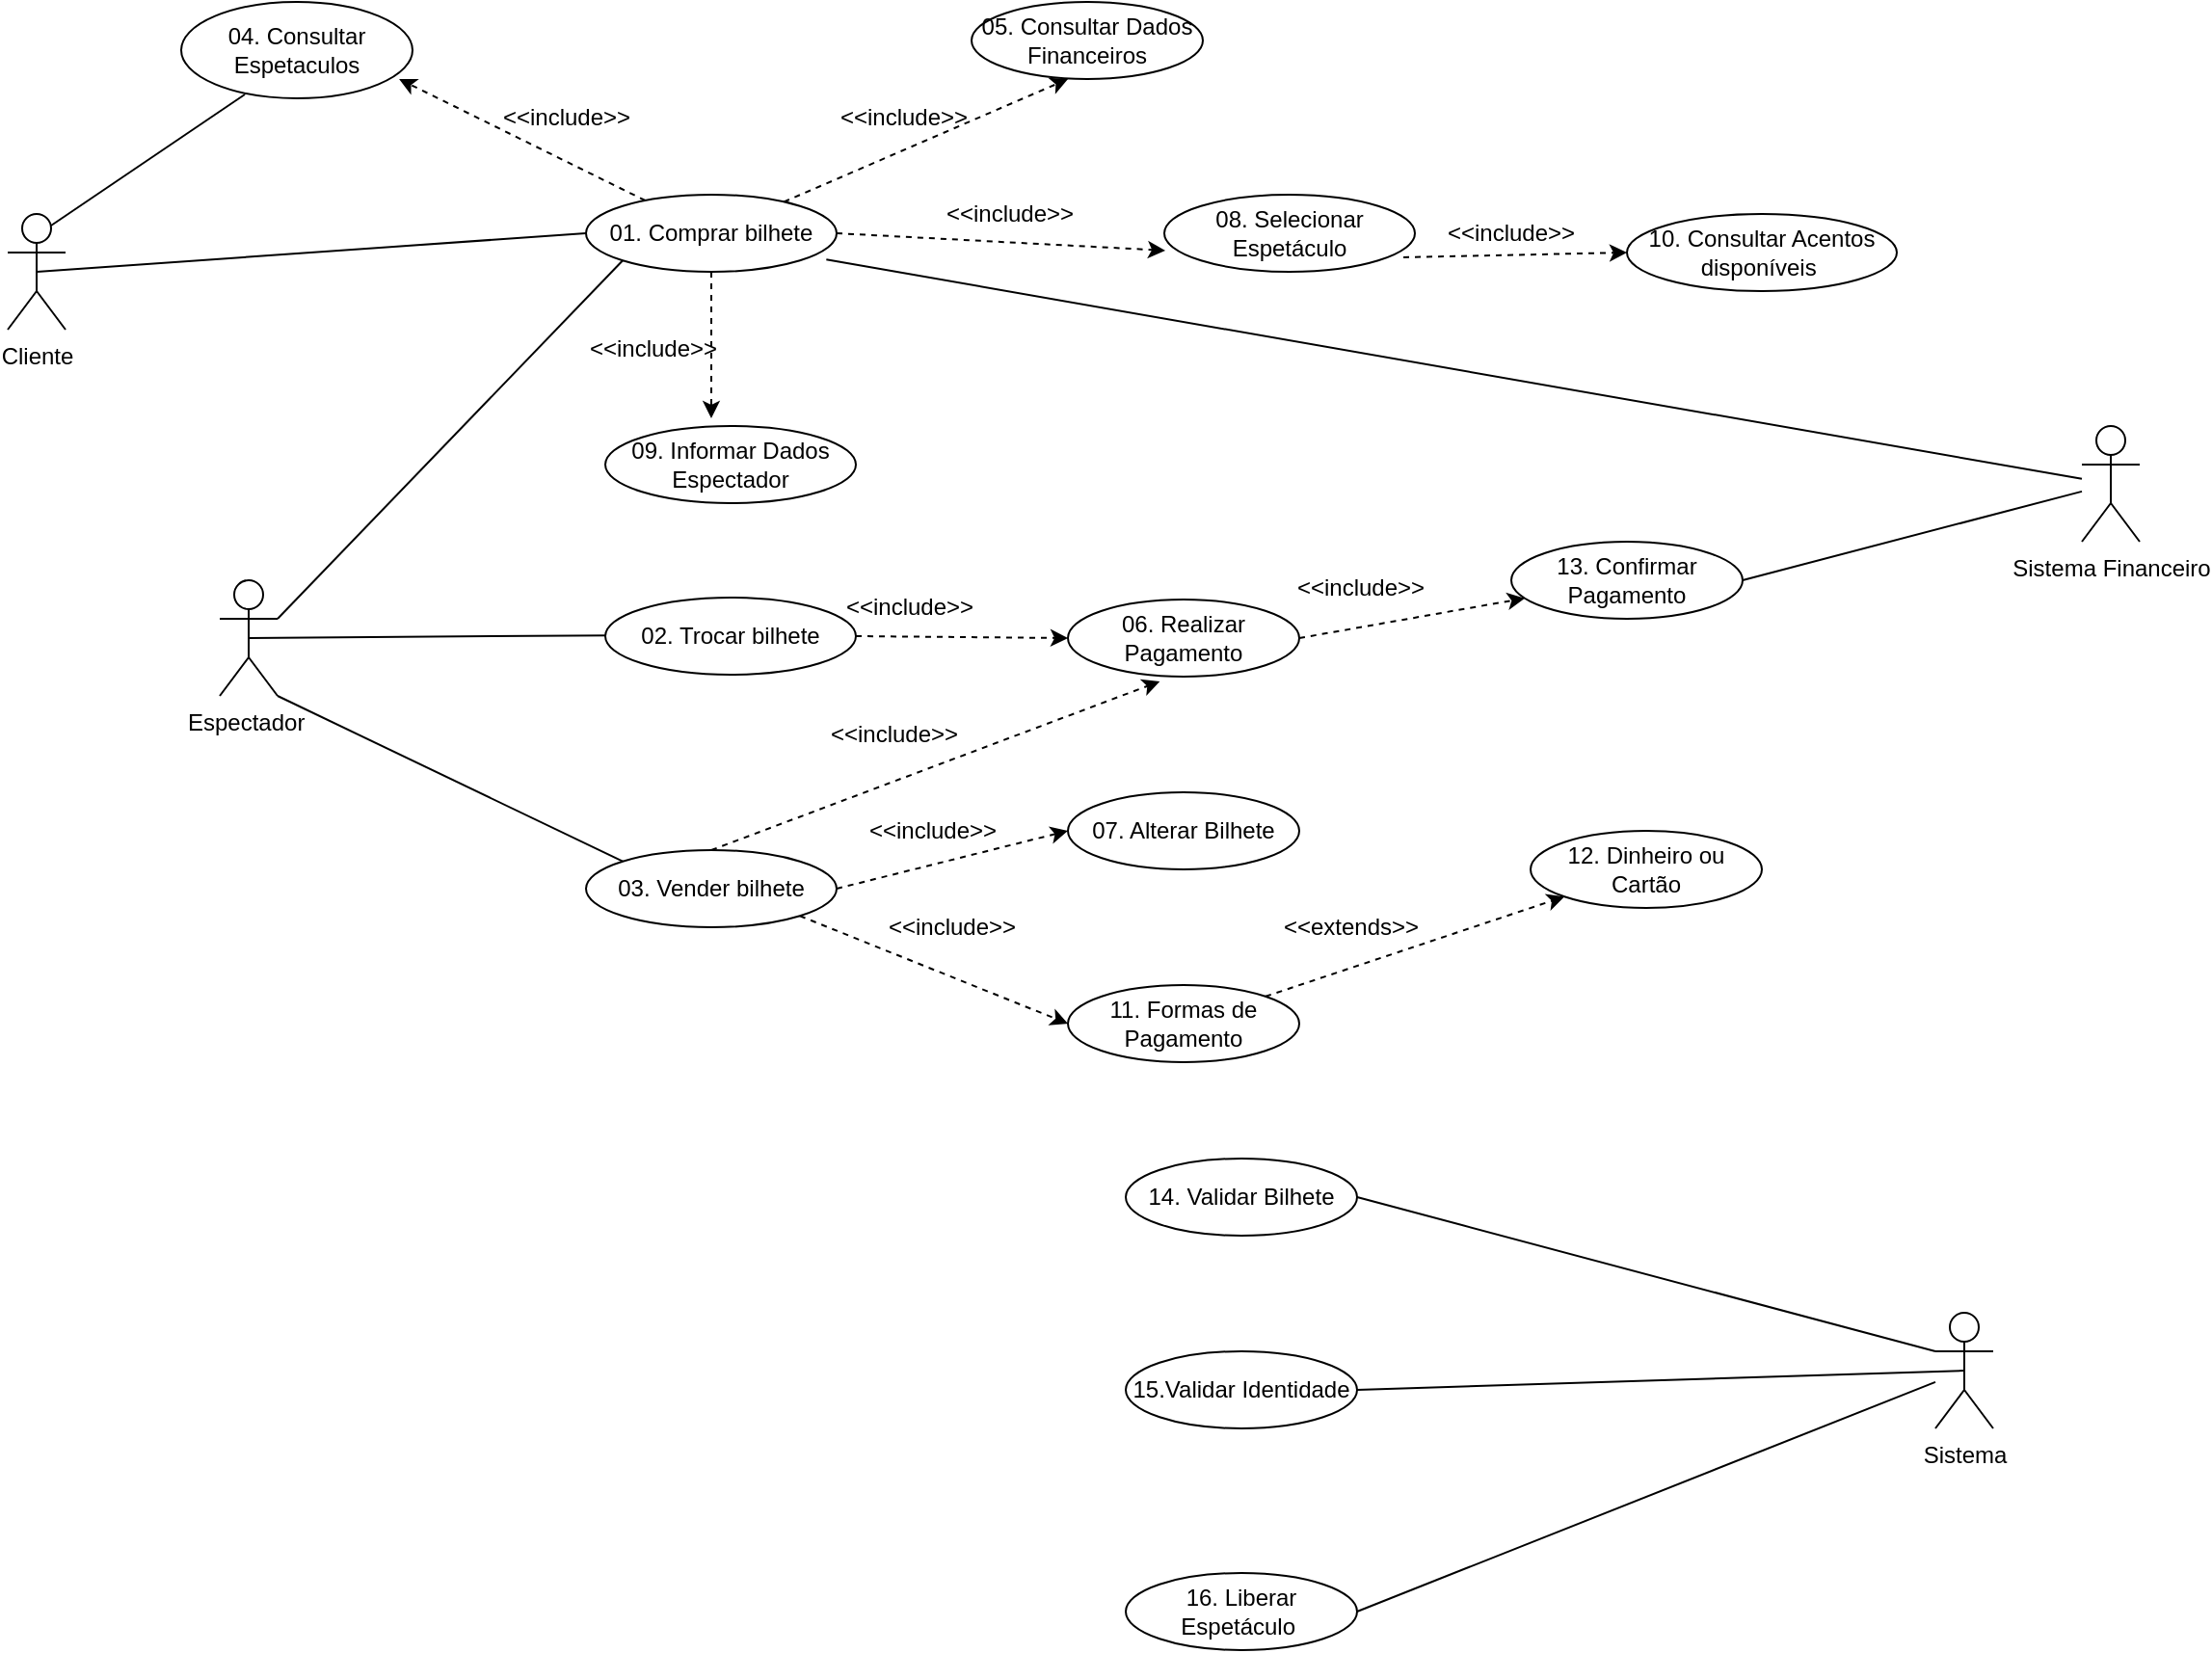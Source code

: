 <mxfile version="15.4.1" type="google"><diagram id="N1OC3UnCvlBx1OAvyCC5" name="Page-1"><mxGraphModel dx="1102" dy="1694" grid="1" gridSize="10" guides="1" tooltips="1" connect="1" arrows="1" fold="1" page="1" pageScale="1" pageWidth="827" pageHeight="1169" math="0" shadow="0"><root><mxCell id="0"/><mxCell id="1" parent="0"/><mxCell id="vVsaEZ0eHlwn0nXCMiWm-1" value="Espectador&amp;nbsp;" style="shape=umlActor;verticalLabelPosition=bottom;verticalAlign=top;html=1;outlineConnect=0;" parent="1" vertex="1"><mxGeometry x="260" y="30" width="30" height="60" as="geometry"/></mxCell><mxCell id="vVsaEZ0eHlwn0nXCMiWm-7" value="Sistema Financeiro&lt;br&gt;" style="shape=umlActor;verticalLabelPosition=bottom;verticalAlign=top;html=1;outlineConnect=0;" parent="1" vertex="1"><mxGeometry x="1226" y="-50" width="30" height="60" as="geometry"/></mxCell><mxCell id="vVsaEZ0eHlwn0nXCMiWm-3" value="01. Comprar bilhete" style="ellipse;whiteSpace=wrap;html=1;" parent="1" vertex="1"><mxGeometry x="450" y="-170" width="130" height="40" as="geometry"/></mxCell><mxCell id="vVsaEZ0eHlwn0nXCMiWm-30" value="" style="endArrow=none;html=1;strokeWidth=1;entryX=0;entryY=0.5;entryDx=0;entryDy=0;exitX=0.5;exitY=0.5;exitDx=0;exitDy=0;exitPerimeter=0;" parent="1" source="vVsaEZ0eHlwn0nXCMiWm-1" edge="1"><mxGeometry width="50" height="50" relative="1" as="geometry"><mxPoint x="145" y="58.57" as="sourcePoint"/><mxPoint x="465" y="58.57" as="targetPoint"/></mxGeometry></mxCell><mxCell id="vVsaEZ0eHlwn0nXCMiWm-31" value="" style="endArrow=none;html=1;strokeWidth=1;exitX=1;exitY=1;exitDx=0;exitDy=0;exitPerimeter=0;entryX=0;entryY=0;entryDx=0;entryDy=0;" parent="1" source="vVsaEZ0eHlwn0nXCMiWm-1" target="FBLBfBza3dZQb8k7UaRp-2" edge="1"><mxGeometry width="50" height="50" relative="1" as="geometry"><mxPoint x="142.5" y="66" as="sourcePoint"/><mxPoint x="465.0" y="180" as="targetPoint"/></mxGeometry></mxCell><mxCell id="vVsaEZ0eHlwn0nXCMiWm-33" value="04. Consultar Espetaculos" style="ellipse;whiteSpace=wrap;html=1;" parent="1" vertex="1"><mxGeometry x="240" y="-270" width="120" height="50" as="geometry"/></mxCell><mxCell id="vVsaEZ0eHlwn0nXCMiWm-35" value="05. Consultar Dados Financeiros" style="ellipse;whiteSpace=wrap;html=1;" parent="1" vertex="1"><mxGeometry x="650" y="-270" width="120" height="40" as="geometry"/></mxCell><mxCell id="vVsaEZ0eHlwn0nXCMiWm-36" value="06. Realizar Pagamento" style="ellipse;whiteSpace=wrap;html=1;" parent="1" vertex="1"><mxGeometry x="700" y="40" width="120" height="40" as="geometry"/></mxCell><mxCell id="vVsaEZ0eHlwn0nXCMiWm-37" value="11. Formas de Pagamento" style="ellipse;whiteSpace=wrap;html=1;" parent="1" vertex="1"><mxGeometry x="700" y="240" width="120" height="40" as="geometry"/></mxCell><mxCell id="vVsaEZ0eHlwn0nXCMiWm-38" value="07. Alterar Bilhete" style="ellipse;whiteSpace=wrap;html=1;" parent="1" vertex="1"><mxGeometry x="700" y="140" width="120" height="40" as="geometry"/></mxCell><mxCell id="vVsaEZ0eHlwn0nXCMiWm-47" value="&amp;lt;&amp;lt;include&amp;gt;&amp;gt;" style="text;html=1;strokeColor=none;fillColor=none;align=center;verticalAlign=middle;whiteSpace=wrap;rounded=0;" parent="1" vertex="1"><mxGeometry x="598" y="34" width="40" height="20" as="geometry"/></mxCell><mxCell id="vVsaEZ0eHlwn0nXCMiWm-48" value="&amp;lt;&amp;lt;include&amp;gt;&amp;gt;" style="text;html=1;strokeColor=none;fillColor=none;align=center;verticalAlign=middle;whiteSpace=wrap;rounded=0;rotation=0;" parent="1" vertex="1"><mxGeometry x="595" y="50" width="30" height="120" as="geometry"/></mxCell><mxCell id="vVsaEZ0eHlwn0nXCMiWm-49" value="&amp;lt;&amp;lt;include&amp;gt;&amp;gt;" style="text;html=1;strokeColor=none;fillColor=none;align=center;verticalAlign=middle;whiteSpace=wrap;rounded=0;" parent="1" vertex="1"><mxGeometry x="610" y="150" width="40" height="20" as="geometry"/></mxCell><mxCell id="vVsaEZ0eHlwn0nXCMiWm-50" value="&amp;lt;&amp;lt;include&amp;gt;&amp;gt;" style="text;html=1;strokeColor=none;fillColor=none;align=center;verticalAlign=middle;whiteSpace=wrap;rounded=0;" parent="1" vertex="1"><mxGeometry x="620" y="200" width="40" height="20" as="geometry"/></mxCell><mxCell id="vVsaEZ0eHlwn0nXCMiWm-51" value="&amp;lt;&amp;lt;include&amp;gt;&amp;gt;" style="text;html=1;strokeColor=none;fillColor=none;align=center;verticalAlign=middle;whiteSpace=wrap;rounded=0;" parent="1" vertex="1"><mxGeometry x="420" y="-220" width="40" height="20" as="geometry"/></mxCell><mxCell id="vVsaEZ0eHlwn0nXCMiWm-52" value="&amp;lt;&amp;lt;include&amp;gt;&amp;gt;" style="text;html=1;strokeColor=none;fillColor=none;align=center;verticalAlign=middle;whiteSpace=wrap;rounded=0;" parent="1" vertex="1"><mxGeometry x="650" y="-170" width="40" height="20" as="geometry"/></mxCell><mxCell id="FBLBfBza3dZQb8k7UaRp-1" value="02. Trocar bilhete" style="ellipse;whiteSpace=wrap;html=1;" parent="1" vertex="1"><mxGeometry x="460" y="39" width="130" height="40" as="geometry"/></mxCell><mxCell id="FBLBfBza3dZQb8k7UaRp-2" value="03. Vender bilhete" style="ellipse;whiteSpace=wrap;html=1;" parent="1" vertex="1"><mxGeometry x="450" y="170" width="130" height="40" as="geometry"/></mxCell><mxCell id="KvJsYrLkRKQ4GGE1FYkm-2" value="" style="endArrow=classic;html=1;entryX=0.417;entryY=1;entryDx=0;entryDy=0;entryPerimeter=0;dashed=1;" parent="1" source="vVsaEZ0eHlwn0nXCMiWm-3" target="vVsaEZ0eHlwn0nXCMiWm-35" edge="1"><mxGeometry width="50" height="50" relative="1" as="geometry"><mxPoint x="550" y="110" as="sourcePoint"/><mxPoint x="600" y="60" as="targetPoint"/></mxGeometry></mxCell><mxCell id="KvJsYrLkRKQ4GGE1FYkm-3" value="" style="endArrow=classic;html=1;entryX=0.942;entryY=0.8;entryDx=0;entryDy=0;entryPerimeter=0;dashed=1;" parent="1" source="vVsaEZ0eHlwn0nXCMiWm-3" target="vVsaEZ0eHlwn0nXCMiWm-33" edge="1"><mxGeometry width="50" height="50" relative="1" as="geometry"><mxPoint x="571.701" y="-43.911" as="sourcePoint"/><mxPoint x="760.04" y="-100" as="targetPoint"/></mxGeometry></mxCell><mxCell id="KvJsYrLkRKQ4GGE1FYkm-4" value="" style="endArrow=classic;html=1;exitX=1;exitY=0.5;exitDx=0;exitDy=0;dashed=1;entryX=0;entryY=0.5;entryDx=0;entryDy=0;" parent="1" source="FBLBfBza3dZQb8k7UaRp-1" target="vVsaEZ0eHlwn0nXCMiWm-36" edge="1"><mxGeometry width="50" height="50" relative="1" as="geometry"><mxPoint x="489.054" y="-46.664" as="sourcePoint"/><mxPoint x="670" y="60" as="targetPoint"/></mxGeometry></mxCell><mxCell id="KvJsYrLkRKQ4GGE1FYkm-5" value="" style="endArrow=classic;html=1;exitX=0.5;exitY=0;exitDx=0;exitDy=0;dashed=1;entryX=0.397;entryY=1.062;entryDx=0;entryDy=0;entryPerimeter=0;" parent="1" source="FBLBfBza3dZQb8k7UaRp-2" target="vVsaEZ0eHlwn0nXCMiWm-36" edge="1"><mxGeometry width="50" height="50" relative="1" as="geometry"><mxPoint x="414.0" y="130" as="sourcePoint"/><mxPoint x="524.0" y="131" as="targetPoint"/></mxGeometry></mxCell><mxCell id="KvJsYrLkRKQ4GGE1FYkm-6" value="" style="endArrow=classic;html=1;exitX=1;exitY=0.5;exitDx=0;exitDy=0;dashed=1;entryX=0;entryY=0.5;entryDx=0;entryDy=0;" parent="1" source="FBLBfBza3dZQb8k7UaRp-2" target="vVsaEZ0eHlwn0nXCMiWm-38" edge="1"><mxGeometry width="50" height="50" relative="1" as="geometry"><mxPoint x="540.0" y="170" as="sourcePoint"/><mxPoint x="757.64" y="92.48" as="targetPoint"/></mxGeometry></mxCell><mxCell id="KvJsYrLkRKQ4GGE1FYkm-7" value="" style="endArrow=classic;html=1;exitX=1;exitY=1;exitDx=0;exitDy=0;dashed=1;entryX=0;entryY=0.5;entryDx=0;entryDy=0;" parent="1" source="FBLBfBza3dZQb8k7UaRp-2" target="vVsaEZ0eHlwn0nXCMiWm-37" edge="1"><mxGeometry width="50" height="50" relative="1" as="geometry"><mxPoint x="605.0" y="190" as="sourcePoint"/><mxPoint x="710.0" y="170" as="targetPoint"/></mxGeometry></mxCell><mxCell id="KvJsYrLkRKQ4GGE1FYkm-9" value="Sistema" style="shape=umlActor;verticalLabelPosition=bottom;verticalAlign=top;html=1;outlineConnect=0;" parent="1" vertex="1"><mxGeometry x="1150" y="410" width="30" height="60" as="geometry"/></mxCell><mxCell id="KvJsYrLkRKQ4GGE1FYkm-11" value="15.Validar Identidade" style="ellipse;whiteSpace=wrap;html=1;" parent="1" vertex="1"><mxGeometry x="730" y="430" width="120" height="40" as="geometry"/></mxCell><mxCell id="KvJsYrLkRKQ4GGE1FYkm-12" value="14. Validar Bilhete" style="ellipse;whiteSpace=wrap;html=1;" parent="1" vertex="1"><mxGeometry x="730" y="330" width="120" height="40" as="geometry"/></mxCell><mxCell id="KvJsYrLkRKQ4GGE1FYkm-13" value="16. Liberar Espetáculo&amp;nbsp;" style="ellipse;whiteSpace=wrap;html=1;" parent="1" vertex="1"><mxGeometry x="730" y="545" width="120" height="40" as="geometry"/></mxCell><mxCell id="KvJsYrLkRKQ4GGE1FYkm-14" value="" style="endArrow=none;html=1;entryX=0;entryY=0.333;entryDx=0;entryDy=0;entryPerimeter=0;exitX=1;exitY=0.5;exitDx=0;exitDy=0;strokeWidth=1;" parent="1" source="KvJsYrLkRKQ4GGE1FYkm-12" target="KvJsYrLkRKQ4GGE1FYkm-9" edge="1"><mxGeometry width="50" height="50" relative="1" as="geometry"><mxPoint x="530" y="400" as="sourcePoint"/><mxPoint x="580" y="350" as="targetPoint"/></mxGeometry></mxCell><mxCell id="KvJsYrLkRKQ4GGE1FYkm-15" value="" style="endArrow=none;html=1;exitX=1;exitY=0.5;exitDx=0;exitDy=0;strokeWidth=1;entryX=0.5;entryY=0.5;entryDx=0;entryDy=0;entryPerimeter=0;" parent="1" source="KvJsYrLkRKQ4GGE1FYkm-11" target="KvJsYrLkRKQ4GGE1FYkm-9" edge="1"><mxGeometry width="50" height="50" relative="1" as="geometry"><mxPoint x="860.0" y="360" as="sourcePoint"/><mxPoint x="1160" y="440" as="targetPoint"/></mxGeometry></mxCell><mxCell id="KvJsYrLkRKQ4GGE1FYkm-16" value="" style="endArrow=none;html=1;exitX=1;exitY=0.5;exitDx=0;exitDy=0;strokeWidth=1;" parent="1" source="KvJsYrLkRKQ4GGE1FYkm-13" target="KvJsYrLkRKQ4GGE1FYkm-9" edge="1"><mxGeometry width="50" height="50" relative="1" as="geometry"><mxPoint x="860.0" y="460" as="sourcePoint"/><mxPoint x="1100" y="430" as="targetPoint"/></mxGeometry></mxCell><mxCell id="KvJsYrLkRKQ4GGE1FYkm-17" value="08. Selecionar Espetáculo" style="ellipse;whiteSpace=wrap;html=1;" parent="1" vertex="1"><mxGeometry x="750" y="-170" width="130" height="40" as="geometry"/></mxCell><mxCell id="KvJsYrLkRKQ4GGE1FYkm-19" value="10. Consultar Acentos disponíveis&amp;nbsp;" style="ellipse;whiteSpace=wrap;html=1;" parent="1" vertex="1"><mxGeometry x="990" y="-160" width="140" height="40" as="geometry"/></mxCell><mxCell id="KvJsYrLkRKQ4GGE1FYkm-20" value="" style="endArrow=classic;html=1;dashed=1;exitX=1;exitY=0.5;exitDx=0;exitDy=0;entryX=0.004;entryY=0.724;entryDx=0;entryDy=0;entryPerimeter=0;" parent="1" source="vVsaEZ0eHlwn0nXCMiWm-3" target="KvJsYrLkRKQ4GGE1FYkm-17" edge="1"><mxGeometry width="50" height="50" relative="1" as="geometry"><mxPoint x="355.906" y="33.999" as="sourcePoint"/><mxPoint x="630" y="-24" as="targetPoint"/></mxGeometry></mxCell><mxCell id="KvJsYrLkRKQ4GGE1FYkm-22" value="&amp;lt;&amp;lt;include&amp;gt;&amp;gt;" style="text;html=1;strokeColor=none;fillColor=none;align=center;verticalAlign=middle;whiteSpace=wrap;rounded=0;" parent="1" vertex="1"><mxGeometry x="595" y="-220" width="40" height="20" as="geometry"/></mxCell><mxCell id="KvJsYrLkRKQ4GGE1FYkm-24" value="&amp;lt;&amp;lt;include&amp;gt;&amp;gt;" style="text;html=1;strokeColor=none;fillColor=none;align=center;verticalAlign=middle;whiteSpace=wrap;rounded=0;" parent="1" vertex="1"><mxGeometry x="910" y="-160" width="40" height="20" as="geometry"/></mxCell><mxCell id="KvJsYrLkRKQ4GGE1FYkm-26" value="" style="endArrow=classic;html=1;dashed=1;entryX=0;entryY=0.5;entryDx=0;entryDy=0;exitX=0.954;exitY=0.812;exitDx=0;exitDy=0;exitPerimeter=0;" parent="1" source="KvJsYrLkRKQ4GGE1FYkm-17" target="KvJsYrLkRKQ4GGE1FYkm-19" edge="1"><mxGeometry width="50" height="50" relative="1" as="geometry"><mxPoint x="750" y="-30" as="sourcePoint"/><mxPoint x="640.0" y="-14" as="targetPoint"/></mxGeometry></mxCell><mxCell id="KvJsYrLkRKQ4GGE1FYkm-30" value="" style="endArrow=none;html=1;strokeWidth=1;entryX=0;entryY=1;entryDx=0;entryDy=0;exitX=1;exitY=0.333;exitDx=0;exitDy=0;exitPerimeter=0;" parent="1" source="vVsaEZ0eHlwn0nXCMiWm-1" target="vVsaEZ0eHlwn0nXCMiWm-3" edge="1"><mxGeometry width="50" height="50" relative="1" as="geometry"><mxPoint x="32.5" y="40" as="sourcePoint"/><mxPoint x="450.0" y="-130.0" as="targetPoint"/></mxGeometry></mxCell><mxCell id="KvJsYrLkRKQ4GGE1FYkm-31" value="" style="endArrow=none;html=1;strokeWidth=1;entryX=0.959;entryY=0.841;entryDx=0;entryDy=0;entryPerimeter=0;" parent="1" source="vVsaEZ0eHlwn0nXCMiWm-7" target="vVsaEZ0eHlwn0nXCMiWm-3" edge="1"><mxGeometry width="50" height="50" relative="1" as="geometry"><mxPoint x="42.5" y="50" as="sourcePoint"/><mxPoint x="460.0" y="-120.0" as="targetPoint"/></mxGeometry></mxCell><mxCell id="KvJsYrLkRKQ4GGE1FYkm-33" value="12. Dinheiro ou Cartão" style="ellipse;whiteSpace=wrap;html=1;" parent="1" vertex="1"><mxGeometry x="940" y="160" width="120" height="40" as="geometry"/></mxCell><mxCell id="KvJsYrLkRKQ4GGE1FYkm-34" value="" style="endArrow=classic;html=1;dashed=1;entryX=0;entryY=1;entryDx=0;entryDy=0;" parent="1" source="vVsaEZ0eHlwn0nXCMiWm-37" target="KvJsYrLkRKQ4GGE1FYkm-33" edge="1"><mxGeometry width="50" height="50" relative="1" as="geometry"><mxPoint x="830" y="260" as="sourcePoint"/><mxPoint x="757.64" y="92.48" as="targetPoint"/></mxGeometry></mxCell><mxCell id="KvJsYrLkRKQ4GGE1FYkm-35" value="&amp;lt;&amp;lt;extends&amp;gt;&amp;gt;" style="text;html=1;strokeColor=none;fillColor=none;align=center;verticalAlign=middle;whiteSpace=wrap;rounded=0;" parent="1" vertex="1"><mxGeometry x="827" y="200" width="40" height="20" as="geometry"/></mxCell><mxCell id="KvJsYrLkRKQ4GGE1FYkm-36" value="09. Informar Dados Espectador" style="ellipse;whiteSpace=wrap;html=1;" parent="1" vertex="1"><mxGeometry x="460" y="-50" width="130" height="40" as="geometry"/></mxCell><mxCell id="KvJsYrLkRKQ4GGE1FYkm-37" value="" style="endArrow=classic;html=1;entryX=0.423;entryY=-0.1;entryDx=0;entryDy=0;entryPerimeter=0;dashed=1;exitX=0.5;exitY=1;exitDx=0;exitDy=0;" parent="1" source="vVsaEZ0eHlwn0nXCMiWm-3" target="KvJsYrLkRKQ4GGE1FYkm-36" edge="1"><mxGeometry width="50" height="50" relative="1" as="geometry"><mxPoint x="501" y="-110" as="sourcePoint"/><mxPoint x="363.04" y="-220.0" as="targetPoint"/></mxGeometry></mxCell><mxCell id="KvJsYrLkRKQ4GGE1FYkm-38" value="&amp;lt;&amp;lt;include&amp;gt;&amp;gt;" style="text;html=1;strokeColor=none;fillColor=none;align=center;verticalAlign=middle;whiteSpace=wrap;rounded=0;" parent="1" vertex="1"><mxGeometry x="465" y="-100" width="40" height="20" as="geometry"/></mxCell><mxCell id="KvJsYrLkRKQ4GGE1FYkm-39" value="13. Confirmar Pagamento" style="ellipse;whiteSpace=wrap;html=1;" parent="1" vertex="1"><mxGeometry x="930" y="10" width="120" height="40" as="geometry"/></mxCell><mxCell id="KvJsYrLkRKQ4GGE1FYkm-40" value="" style="endArrow=none;html=1;strokeWidth=1;entryX=1;entryY=0.5;entryDx=0;entryDy=0;" parent="1" source="vVsaEZ0eHlwn0nXCMiWm-7" target="KvJsYrLkRKQ4GGE1FYkm-39" edge="1"><mxGeometry width="50" height="50" relative="1" as="geometry"><mxPoint x="1236" y="11.291" as="sourcePoint"/><mxPoint x="584.67" y="-106.36" as="targetPoint"/></mxGeometry></mxCell><mxCell id="KvJsYrLkRKQ4GGE1FYkm-41" value="" style="endArrow=classic;html=1;exitX=1;exitY=0.5;exitDx=0;exitDy=0;dashed=1;" parent="1" source="vVsaEZ0eHlwn0nXCMiWm-36" target="KvJsYrLkRKQ4GGE1FYkm-39" edge="1"><mxGeometry width="50" height="50" relative="1" as="geometry"><mxPoint x="540.0" y="170" as="sourcePoint"/><mxPoint x="757.64" y="92.48" as="targetPoint"/></mxGeometry></mxCell><mxCell id="KvJsYrLkRKQ4GGE1FYkm-42" value="&amp;lt;&amp;lt;include&amp;gt;&amp;gt;" style="text;html=1;strokeColor=none;fillColor=none;align=center;verticalAlign=middle;whiteSpace=wrap;rounded=0;rotation=0;" parent="1" vertex="1"><mxGeometry x="837" y="-26" width="30" height="120" as="geometry"/></mxCell><mxCell id="DZ3qESN-fr-4MJ4S0nKB-1" value="Cliente" style="shape=umlActor;verticalLabelPosition=bottom;verticalAlign=top;html=1;outlineConnect=0;" parent="1" vertex="1"><mxGeometry x="150" y="-160" width="30" height="60" as="geometry"/></mxCell><mxCell id="DZ3qESN-fr-4MJ4S0nKB-8" value="" style="endArrow=none;html=1;strokeWidth=1;entryX=0.275;entryY=0.96;entryDx=0;entryDy=0;entryPerimeter=0;exitX=0.75;exitY=0.1;exitDx=0;exitDy=0;exitPerimeter=0;" parent="1" source="DZ3qESN-fr-4MJ4S0nKB-1" target="vVsaEZ0eHlwn0nXCMiWm-33" edge="1"><mxGeometry width="50" height="50" relative="1" as="geometry"><mxPoint x="190" y="-120" as="sourcePoint"/><mxPoint x="240" y="-170" as="targetPoint"/></mxGeometry></mxCell><mxCell id="DZ3qESN-fr-4MJ4S0nKB-17" value="" style="endArrow=none;html=1;strokeColor=#000000;strokeWidth=1;entryX=0;entryY=0.5;entryDx=0;entryDy=0;exitX=0.5;exitY=0.5;exitDx=0;exitDy=0;exitPerimeter=0;" parent="1" source="DZ3qESN-fr-4MJ4S0nKB-1" target="vVsaEZ0eHlwn0nXCMiWm-3" edge="1"><mxGeometry width="50" height="50" relative="1" as="geometry"><mxPoint x="210" y="-110" as="sourcePoint"/><mxPoint x="260" y="-160" as="targetPoint"/></mxGeometry></mxCell></root></mxGraphModel></diagram></mxfile>